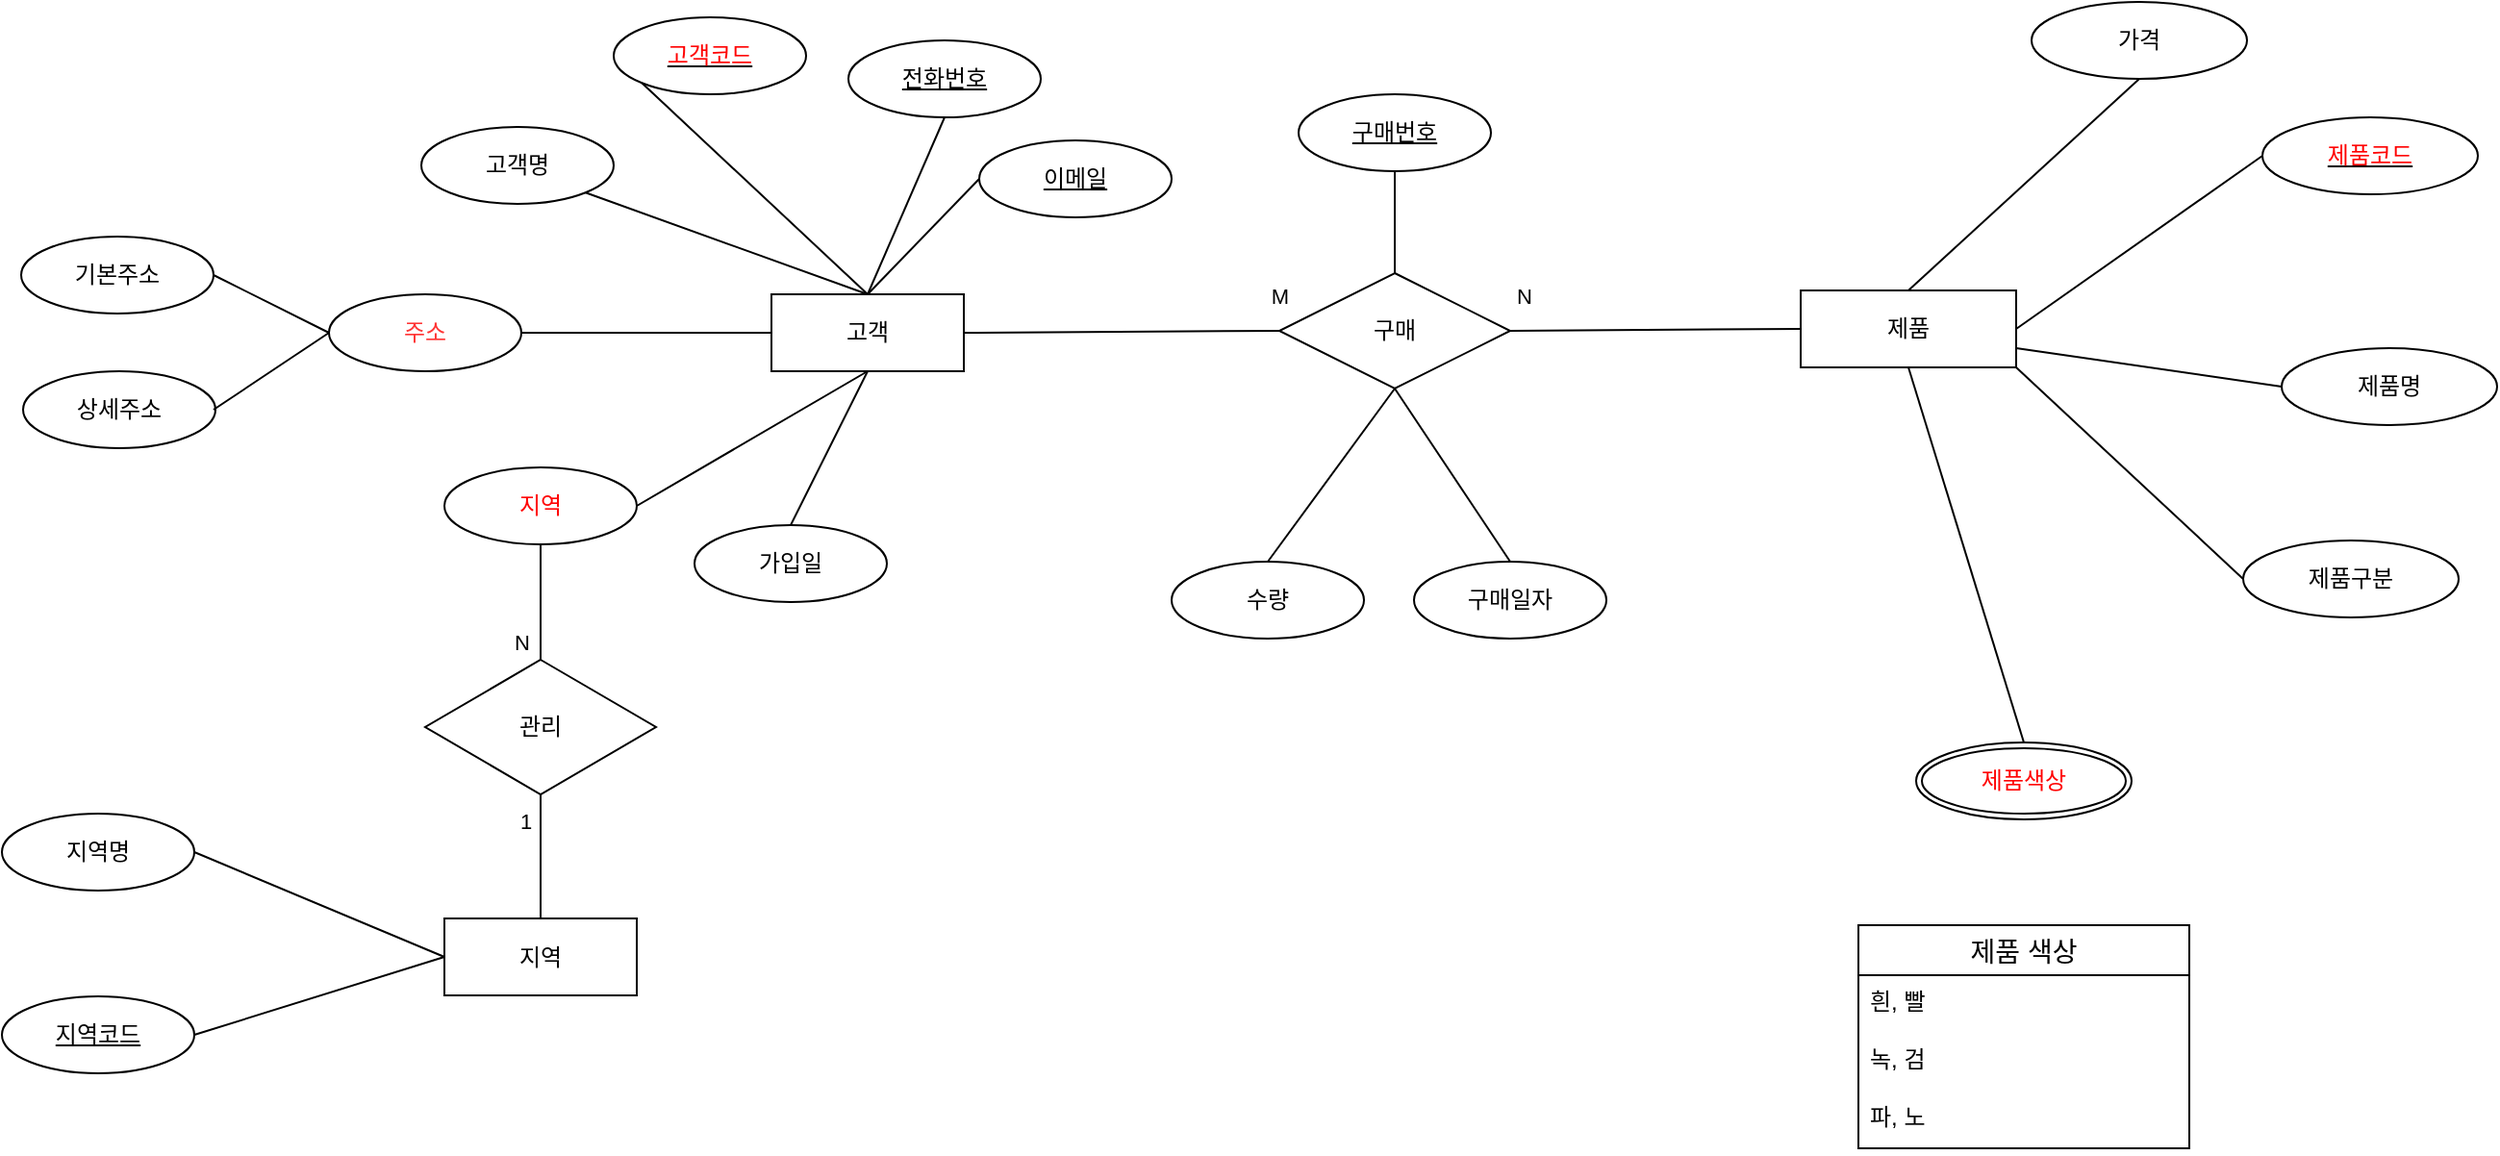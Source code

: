<mxfile version="24.7.10">
  <diagram name="Page-1" id="nMBbxDUjAfHUpeJspCzN">
    <mxGraphModel dx="2214" dy="852" grid="1" gridSize="10" guides="1" tooltips="1" connect="1" arrows="1" fold="1" page="1" pageScale="1" pageWidth="827" pageHeight="1169" math="0" shadow="0">
      <root>
        <mxCell id="0" />
        <mxCell id="1" parent="0" />
        <mxCell id="_SpvPNpIJ2IMHcFdNzPI-2" value="고객" style="whiteSpace=wrap;html=1;align=center;" vertex="1" parent="1">
          <mxGeometry x="240" y="220" width="100" height="40" as="geometry" />
        </mxCell>
        <mxCell id="_SpvPNpIJ2IMHcFdNzPI-3" value="전화번호" style="ellipse;whiteSpace=wrap;html=1;align=center;fontStyle=4;" vertex="1" parent="1">
          <mxGeometry x="280" y="88" width="100" height="40" as="geometry" />
        </mxCell>
        <mxCell id="_SpvPNpIJ2IMHcFdNzPI-4" value="이메일" style="ellipse;whiteSpace=wrap;html=1;align=center;fontStyle=4;" vertex="1" parent="1">
          <mxGeometry x="348" y="140" width="100" height="40" as="geometry" />
        </mxCell>
        <mxCell id="_SpvPNpIJ2IMHcFdNzPI-5" value="고객명" style="ellipse;whiteSpace=wrap;html=1;align=center;" vertex="1" parent="1">
          <mxGeometry x="58" y="133" width="100" height="40" as="geometry" />
        </mxCell>
        <mxCell id="_SpvPNpIJ2IMHcFdNzPI-6" value="&lt;font color=&quot;#ff3333&quot;&gt;주소&lt;/font&gt;" style="ellipse;whiteSpace=wrap;html=1;align=center;" vertex="1" parent="1">
          <mxGeometry x="10" y="220" width="100" height="40" as="geometry" />
        </mxCell>
        <mxCell id="_SpvPNpIJ2IMHcFdNzPI-7" value="&lt;font color=&quot;#ff0000&quot;&gt;지역&lt;/font&gt;" style="ellipse;whiteSpace=wrap;html=1;align=center;" vertex="1" parent="1">
          <mxGeometry x="70" y="310" width="100" height="40" as="geometry" />
        </mxCell>
        <mxCell id="_SpvPNpIJ2IMHcFdNzPI-9" value="가입일" style="ellipse;whiteSpace=wrap;html=1;align=center;" vertex="1" parent="1">
          <mxGeometry x="200" y="340" width="100" height="40" as="geometry" />
        </mxCell>
        <mxCell id="_SpvPNpIJ2IMHcFdNzPI-10" value="상세주소" style="ellipse;whiteSpace=wrap;html=1;align=center;" vertex="1" parent="1">
          <mxGeometry x="-149" y="260" width="100" height="40" as="geometry" />
        </mxCell>
        <mxCell id="_SpvPNpIJ2IMHcFdNzPI-11" value="기본주소" style="ellipse;whiteSpace=wrap;html=1;align=center;" vertex="1" parent="1">
          <mxGeometry x="-150" y="190" width="100" height="40" as="geometry" />
        </mxCell>
        <mxCell id="_SpvPNpIJ2IMHcFdNzPI-13" value="&lt;font color=&quot;#ff0000&quot;&gt;고객코드&lt;/font&gt;" style="ellipse;whiteSpace=wrap;html=1;align=center;fontStyle=4;" vertex="1" parent="1">
          <mxGeometry x="158" y="76" width="100" height="40" as="geometry" />
        </mxCell>
        <mxCell id="_SpvPNpIJ2IMHcFdNzPI-19" value="" style="endArrow=none;html=1;rounded=0;entryX=0.5;entryY=0;entryDx=0;entryDy=0;exitX=1;exitY=1;exitDx=0;exitDy=0;" edge="1" parent="1" source="_SpvPNpIJ2IMHcFdNzPI-5" target="_SpvPNpIJ2IMHcFdNzPI-2">
          <mxGeometry relative="1" as="geometry">
            <mxPoint x="210" y="149.41" as="sourcePoint" />
            <mxPoint x="370" y="149.41" as="targetPoint" />
          </mxGeometry>
        </mxCell>
        <mxCell id="_SpvPNpIJ2IMHcFdNzPI-24" value="" style="endArrow=none;html=1;rounded=0;entryX=0.5;entryY=0;entryDx=0;entryDy=0;exitX=0.5;exitY=1;exitDx=0;exitDy=0;" edge="1" parent="1" source="_SpvPNpIJ2IMHcFdNzPI-3" target="_SpvPNpIJ2IMHcFdNzPI-2">
          <mxGeometry relative="1" as="geometry">
            <mxPoint x="240" y="179.41" as="sourcePoint" />
            <mxPoint x="320" y="250" as="targetPoint" />
          </mxGeometry>
        </mxCell>
        <mxCell id="_SpvPNpIJ2IMHcFdNzPI-28" value="" style="endArrow=none;html=1;rounded=0;entryX=0.5;entryY=0;entryDx=0;entryDy=0;exitX=0;exitY=0.5;exitDx=0;exitDy=0;" edge="1" parent="1" source="_SpvPNpIJ2IMHcFdNzPI-4" target="_SpvPNpIJ2IMHcFdNzPI-2">
          <mxGeometry relative="1" as="geometry">
            <mxPoint x="360" y="200" as="sourcePoint" />
            <mxPoint x="330" y="260" as="targetPoint" />
          </mxGeometry>
        </mxCell>
        <mxCell id="_SpvPNpIJ2IMHcFdNzPI-29" value="" style="endArrow=none;html=1;rounded=0;entryX=0.5;entryY=0;entryDx=0;entryDy=0;exitX=0;exitY=1;exitDx=0;exitDy=0;" edge="1" parent="1" source="_SpvPNpIJ2IMHcFdNzPI-13" target="_SpvPNpIJ2IMHcFdNzPI-2">
          <mxGeometry relative="1" as="geometry">
            <mxPoint x="390" y="200" as="sourcePoint" />
            <mxPoint x="300" y="230" as="targetPoint" />
          </mxGeometry>
        </mxCell>
        <mxCell id="_SpvPNpIJ2IMHcFdNzPI-30" value="" style="endArrow=none;html=1;rounded=0;entryX=0.5;entryY=1;entryDx=0;entryDy=0;exitX=0.5;exitY=0;exitDx=0;exitDy=0;" edge="1" parent="1" source="_SpvPNpIJ2IMHcFdNzPI-9" target="_SpvPNpIJ2IMHcFdNzPI-2">
          <mxGeometry relative="1" as="geometry">
            <mxPoint x="360" y="320" as="sourcePoint" />
            <mxPoint x="309" y="270" as="targetPoint" />
          </mxGeometry>
        </mxCell>
        <mxCell id="_SpvPNpIJ2IMHcFdNzPI-31" value="" style="endArrow=none;html=1;rounded=0;exitX=1;exitY=0.5;exitDx=0;exitDy=0;" edge="1" parent="1" source="_SpvPNpIJ2IMHcFdNzPI-7">
          <mxGeometry relative="1" as="geometry">
            <mxPoint x="370" y="330" as="sourcePoint" />
            <mxPoint x="290" y="260" as="targetPoint" />
          </mxGeometry>
        </mxCell>
        <mxCell id="_SpvPNpIJ2IMHcFdNzPI-32" value="" style="endArrow=none;html=1;rounded=0;entryX=0;entryY=0.5;entryDx=0;entryDy=0;exitX=1;exitY=0.5;exitDx=0;exitDy=0;" edge="1" parent="1" source="_SpvPNpIJ2IMHcFdNzPI-6" target="_SpvPNpIJ2IMHcFdNzPI-2">
          <mxGeometry relative="1" as="geometry">
            <mxPoint x="380" y="340" as="sourcePoint" />
            <mxPoint x="329" y="290" as="targetPoint" />
          </mxGeometry>
        </mxCell>
        <mxCell id="_SpvPNpIJ2IMHcFdNzPI-33" value="" style="endArrow=none;html=1;rounded=0;entryX=0.592;entryY=1.01;entryDx=0;entryDy=0;exitX=0;exitY=0.5;exitDx=0;exitDy=0;entryPerimeter=0;" edge="1" parent="1" source="_SpvPNpIJ2IMHcFdNzPI-6">
          <mxGeometry relative="1" as="geometry">
            <mxPoint x="1" y="260" as="sourcePoint" />
            <mxPoint x="-50" y="210" as="targetPoint" />
          </mxGeometry>
        </mxCell>
        <mxCell id="_SpvPNpIJ2IMHcFdNzPI-34" value="" style="endArrow=none;html=1;rounded=0;entryX=1;entryY=0.5;entryDx=0;entryDy=0;" edge="1" parent="1">
          <mxGeometry relative="1" as="geometry">
            <mxPoint x="10" y="240" as="sourcePoint" />
            <mxPoint x="-50.0" y="280" as="targetPoint" />
          </mxGeometry>
        </mxCell>
        <mxCell id="_SpvPNpIJ2IMHcFdNzPI-36" value="지역" style="whiteSpace=wrap;html=1;align=center;" vertex="1" parent="1">
          <mxGeometry x="70" y="544.5" width="100" height="40" as="geometry" />
        </mxCell>
        <mxCell id="_SpvPNpIJ2IMHcFdNzPI-37" value="지역명" style="ellipse;whiteSpace=wrap;html=1;align=center;" vertex="1" parent="1">
          <mxGeometry x="-160" y="490" width="100" height="40" as="geometry" />
        </mxCell>
        <mxCell id="_SpvPNpIJ2IMHcFdNzPI-38" value="지역코드" style="ellipse;whiteSpace=wrap;html=1;align=center;fontStyle=4;" vertex="1" parent="1">
          <mxGeometry x="-160" y="585" width="100" height="40" as="geometry" />
        </mxCell>
        <mxCell id="_SpvPNpIJ2IMHcFdNzPI-40" value="" style="endArrow=none;html=1;rounded=0;entryX=0;entryY=0.5;entryDx=0;entryDy=0;exitX=1;exitY=0.5;exitDx=0;exitDy=0;" edge="1" parent="1" source="_SpvPNpIJ2IMHcFdNzPI-38" target="_SpvPNpIJ2IMHcFdNzPI-36">
          <mxGeometry relative="1" as="geometry">
            <mxPoint x="60" y="489.41" as="sourcePoint" />
            <mxPoint x="220" y="489.41" as="targetPoint" />
          </mxGeometry>
        </mxCell>
        <mxCell id="_SpvPNpIJ2IMHcFdNzPI-42" value="" style="endArrow=none;html=1;rounded=0;entryX=0;entryY=0.5;entryDx=0;entryDy=0;exitX=1;exitY=0.5;exitDx=0;exitDy=0;" edge="1" parent="1" source="_SpvPNpIJ2IMHcFdNzPI-37" target="_SpvPNpIJ2IMHcFdNzPI-36">
          <mxGeometry relative="1" as="geometry">
            <mxPoint x="70" y="410" as="sourcePoint" />
            <mxPoint x="220" y="409.41" as="targetPoint" />
          </mxGeometry>
        </mxCell>
        <mxCell id="_SpvPNpIJ2IMHcFdNzPI-43" value="제품" style="whiteSpace=wrap;html=1;align=center;" vertex="1" parent="1">
          <mxGeometry x="775" y="218" width="112" height="40" as="geometry" />
        </mxCell>
        <mxCell id="_SpvPNpIJ2IMHcFdNzPI-45" value="&lt;font color=&quot;#ff0000&quot;&gt;제품코드&lt;/font&gt;" style="ellipse;whiteSpace=wrap;html=1;align=center;fontStyle=4;" vertex="1" parent="1">
          <mxGeometry x="1015" y="128" width="112" height="40" as="geometry" />
        </mxCell>
        <mxCell id="_SpvPNpIJ2IMHcFdNzPI-46" value="제품명" style="ellipse;whiteSpace=wrap;html=1;align=center;" vertex="1" parent="1">
          <mxGeometry x="1025" y="248" width="112" height="40" as="geometry" />
        </mxCell>
        <mxCell id="_SpvPNpIJ2IMHcFdNzPI-47" value="제품구분" style="ellipse;whiteSpace=wrap;html=1;align=center;" vertex="1" parent="1">
          <mxGeometry x="1005" y="348" width="112" height="40" as="geometry" />
        </mxCell>
        <mxCell id="_SpvPNpIJ2IMHcFdNzPI-48" value="가격" style="ellipse;whiteSpace=wrap;html=1;align=center;" vertex="1" parent="1">
          <mxGeometry x="895" y="68" width="112" height="40" as="geometry" />
        </mxCell>
        <mxCell id="_SpvPNpIJ2IMHcFdNzPI-49" value="&lt;font color=&quot;#ff0000&quot;&gt;제품색상&lt;/font&gt;" style="ellipse;shape=doubleEllipse;margin=3;whiteSpace=wrap;html=1;align=center;" vertex="1" parent="1">
          <mxGeometry x="835" y="453" width="112" height="40" as="geometry" />
        </mxCell>
        <mxCell id="_SpvPNpIJ2IMHcFdNzPI-50" value="" style="endArrow=none;html=1;rounded=0;entryX=0.5;entryY=1;entryDx=0;entryDy=0;exitX=0.5;exitY=0;exitDx=0;exitDy=0;" edge="1" parent="1" source="_SpvPNpIJ2IMHcFdNzPI-43" target="_SpvPNpIJ2IMHcFdNzPI-48">
          <mxGeometry relative="1" as="geometry">
            <mxPoint x="535" y="418" as="sourcePoint" />
            <mxPoint x="695" y="418" as="targetPoint" />
          </mxGeometry>
        </mxCell>
        <mxCell id="_SpvPNpIJ2IMHcFdNzPI-51" value="" style="endArrow=none;html=1;rounded=0;entryX=0.5;entryY=0;entryDx=0;entryDy=0;exitX=0.5;exitY=1;exitDx=0;exitDy=0;" edge="1" parent="1" source="_SpvPNpIJ2IMHcFdNzPI-43" target="_SpvPNpIJ2IMHcFdNzPI-49">
          <mxGeometry relative="1" as="geometry">
            <mxPoint x="565" y="483" as="sourcePoint" />
            <mxPoint x="675" y="408" as="targetPoint" />
          </mxGeometry>
        </mxCell>
        <mxCell id="_SpvPNpIJ2IMHcFdNzPI-52" value="" style="endArrow=none;html=1;rounded=0;entryX=0;entryY=0.5;entryDx=0;entryDy=0;exitX=1;exitY=1;exitDx=0;exitDy=0;" edge="1" parent="1" source="_SpvPNpIJ2IMHcFdNzPI-43" target="_SpvPNpIJ2IMHcFdNzPI-47">
          <mxGeometry relative="1" as="geometry">
            <mxPoint x="885" y="238" as="sourcePoint" />
            <mxPoint x="725" y="448" as="targetPoint" />
          </mxGeometry>
        </mxCell>
        <mxCell id="_SpvPNpIJ2IMHcFdNzPI-53" value="" style="endArrow=none;html=1;rounded=0;exitX=1;exitY=0.75;exitDx=0;exitDy=0;entryX=0;entryY=0.5;entryDx=0;entryDy=0;" edge="1" parent="1" source="_SpvPNpIJ2IMHcFdNzPI-43" target="_SpvPNpIJ2IMHcFdNzPI-46">
          <mxGeometry relative="1" as="geometry">
            <mxPoint x="615" y="508" as="sourcePoint" />
            <mxPoint x="685" y="568" as="targetPoint" />
          </mxGeometry>
        </mxCell>
        <mxCell id="_SpvPNpIJ2IMHcFdNzPI-54" value="" style="endArrow=none;html=1;rounded=0;exitX=1;exitY=0.5;exitDx=0;exitDy=0;entryX=0;entryY=0.5;entryDx=0;entryDy=0;" edge="1" parent="1" source="_SpvPNpIJ2IMHcFdNzPI-43" target="_SpvPNpIJ2IMHcFdNzPI-45">
          <mxGeometry relative="1" as="geometry">
            <mxPoint x="615" y="513" as="sourcePoint" />
            <mxPoint x="1015" y="158" as="targetPoint" />
          </mxGeometry>
        </mxCell>
        <mxCell id="_SpvPNpIJ2IMHcFdNzPI-59" value="제품 색상" style="swimlane;fontStyle=0;childLayout=stackLayout;horizontal=1;startSize=26;horizontalStack=0;resizeParent=1;resizeParentMax=0;resizeLast=0;collapsible=1;marginBottom=0;align=center;fontSize=14;" vertex="1" parent="1">
          <mxGeometry x="805" y="548" width="172" height="116" as="geometry" />
        </mxCell>
        <mxCell id="_SpvPNpIJ2IMHcFdNzPI-60" value="흰, 빨" style="text;strokeColor=none;fillColor=none;spacingLeft=4;spacingRight=4;overflow=hidden;rotatable=0;points=[[0,0.5],[1,0.5]];portConstraint=eastwest;fontSize=12;whiteSpace=wrap;html=1;" vertex="1" parent="_SpvPNpIJ2IMHcFdNzPI-59">
          <mxGeometry y="26" width="172" height="30" as="geometry" />
        </mxCell>
        <mxCell id="_SpvPNpIJ2IMHcFdNzPI-61" value="녹, 검" style="text;strokeColor=none;fillColor=none;spacingLeft=4;spacingRight=4;overflow=hidden;rotatable=0;points=[[0,0.5],[1,0.5]];portConstraint=eastwest;fontSize=12;whiteSpace=wrap;html=1;" vertex="1" parent="_SpvPNpIJ2IMHcFdNzPI-59">
          <mxGeometry y="56" width="172" height="30" as="geometry" />
        </mxCell>
        <mxCell id="_SpvPNpIJ2IMHcFdNzPI-62" value="파, 노" style="text;strokeColor=none;fillColor=none;spacingLeft=4;spacingRight=4;overflow=hidden;rotatable=0;points=[[0,0.5],[1,0.5]];portConstraint=eastwest;fontSize=12;whiteSpace=wrap;html=1;" vertex="1" parent="_SpvPNpIJ2IMHcFdNzPI-59">
          <mxGeometry y="86" width="172" height="30" as="geometry" />
        </mxCell>
        <mxCell id="_SpvPNpIJ2IMHcFdNzPI-63" value="관리" style="shape=rhombus;perimeter=rhombusPerimeter;whiteSpace=wrap;html=1;align=center;" vertex="1" parent="1">
          <mxGeometry x="60" y="410" width="120" height="70" as="geometry" />
        </mxCell>
        <mxCell id="_SpvPNpIJ2IMHcFdNzPI-64" value="" style="endArrow=none;html=1;rounded=0;exitX=0.5;exitY=1;exitDx=0;exitDy=0;entryX=0.5;entryY=0;entryDx=0;entryDy=0;" edge="1" parent="1" source="_SpvPNpIJ2IMHcFdNzPI-63" target="_SpvPNpIJ2IMHcFdNzPI-36">
          <mxGeometry relative="1" as="geometry">
            <mxPoint x="290" y="400" as="sourcePoint" />
            <mxPoint x="450" y="400" as="targetPoint" />
          </mxGeometry>
        </mxCell>
        <mxCell id="_SpvPNpIJ2IMHcFdNzPI-65" value="" style="endArrow=none;html=1;rounded=0;exitX=0.5;exitY=1;exitDx=0;exitDy=0;entryX=0.5;entryY=0;entryDx=0;entryDy=0;" edge="1" parent="1" source="_SpvPNpIJ2IMHcFdNzPI-7" target="_SpvPNpIJ2IMHcFdNzPI-63">
          <mxGeometry relative="1" as="geometry">
            <mxPoint x="130" y="490" as="sourcePoint" />
            <mxPoint x="130" y="555" as="targetPoint" />
          </mxGeometry>
        </mxCell>
        <mxCell id="_SpvPNpIJ2IMHcFdNzPI-79" value="N" style="edgeLabel;html=1;align=center;verticalAlign=middle;resizable=0;points=[];" vertex="1" connectable="0" parent="_SpvPNpIJ2IMHcFdNzPI-65">
          <mxGeometry x="-0.087" y="-3" relative="1" as="geometry">
            <mxPoint x="-7" y="23" as="offset" />
          </mxGeometry>
        </mxCell>
        <mxCell id="_SpvPNpIJ2IMHcFdNzPI-70" value="구매" style="shape=rhombus;perimeter=rhombusPerimeter;whiteSpace=wrap;html=1;align=center;" vertex="1" parent="1">
          <mxGeometry x="504" y="209" width="120" height="60" as="geometry" />
        </mxCell>
        <mxCell id="_SpvPNpIJ2IMHcFdNzPI-71" value="구매번호" style="ellipse;whiteSpace=wrap;html=1;align=center;fontStyle=4;" vertex="1" parent="1">
          <mxGeometry x="514" y="116" width="100" height="40" as="geometry" />
        </mxCell>
        <mxCell id="_SpvPNpIJ2IMHcFdNzPI-72" value="" style="endArrow=none;html=1;rounded=0;entryX=0.5;entryY=1;entryDx=0;entryDy=0;exitX=0.5;exitY=0;exitDx=0;exitDy=0;" edge="1" parent="1" source="_SpvPNpIJ2IMHcFdNzPI-70" target="_SpvPNpIJ2IMHcFdNzPI-71">
          <mxGeometry relative="1" as="geometry">
            <mxPoint x="424" y="319" as="sourcePoint" />
            <mxPoint x="584" y="319" as="targetPoint" />
          </mxGeometry>
        </mxCell>
        <mxCell id="_SpvPNpIJ2IMHcFdNzPI-74" value="수량" style="ellipse;whiteSpace=wrap;html=1;align=center;" vertex="1" parent="1">
          <mxGeometry x="448" y="359" width="100" height="40" as="geometry" />
        </mxCell>
        <mxCell id="_SpvPNpIJ2IMHcFdNzPI-75" value="구매일자" style="ellipse;whiteSpace=wrap;html=1;align=center;" vertex="1" parent="1">
          <mxGeometry x="574" y="359" width="100" height="40" as="geometry" />
        </mxCell>
        <mxCell id="_SpvPNpIJ2IMHcFdNzPI-76" value="" style="endArrow=none;html=1;rounded=0;entryX=0.5;entryY=0;entryDx=0;entryDy=0;exitX=0.5;exitY=1;exitDx=0;exitDy=0;" edge="1" parent="1" source="_SpvPNpIJ2IMHcFdNzPI-70" target="_SpvPNpIJ2IMHcFdNzPI-75">
          <mxGeometry relative="1" as="geometry">
            <mxPoint x="574" y="219" as="sourcePoint" />
            <mxPoint x="624" y="189" as="targetPoint" />
          </mxGeometry>
        </mxCell>
        <mxCell id="_SpvPNpIJ2IMHcFdNzPI-77" value="" style="endArrow=none;html=1;rounded=0;entryX=0.5;entryY=0;entryDx=0;entryDy=0;exitX=0.5;exitY=1;exitDx=0;exitDy=0;" edge="1" parent="1" source="_SpvPNpIJ2IMHcFdNzPI-70" target="_SpvPNpIJ2IMHcFdNzPI-74">
          <mxGeometry relative="1" as="geometry">
            <mxPoint x="574" y="279" as="sourcePoint" />
            <mxPoint x="634" y="369" as="targetPoint" />
          </mxGeometry>
        </mxCell>
        <mxCell id="_SpvPNpIJ2IMHcFdNzPI-80" value="1" style="edgeLabel;html=1;align=center;verticalAlign=middle;resizable=0;points=[];" vertex="1" connectable="0" parent="1">
          <mxGeometry x="120" y="350.0" as="geometry">
            <mxPoint x="-8" y="144" as="offset" />
          </mxGeometry>
        </mxCell>
        <mxCell id="_SpvPNpIJ2IMHcFdNzPI-81" value="" style="endArrow=none;html=1;rounded=0;exitX=1;exitY=0.5;exitDx=0;exitDy=0;entryX=0;entryY=0.5;entryDx=0;entryDy=0;" edge="1" parent="1" source="_SpvPNpIJ2IMHcFdNzPI-2" target="_SpvPNpIJ2IMHcFdNzPI-70">
          <mxGeometry relative="1" as="geometry">
            <mxPoint x="520" y="410" as="sourcePoint" />
            <mxPoint x="680" y="410" as="targetPoint" />
          </mxGeometry>
        </mxCell>
        <mxCell id="_SpvPNpIJ2IMHcFdNzPI-86" value="M" style="edgeLabel;html=1;align=center;verticalAlign=middle;resizable=0;points=[];" vertex="1" connectable="0" parent="_SpvPNpIJ2IMHcFdNzPI-81">
          <mxGeometry x="0.474" y="-1" relative="1" as="geometry">
            <mxPoint x="43" y="-20" as="offset" />
          </mxGeometry>
        </mxCell>
        <mxCell id="_SpvPNpIJ2IMHcFdNzPI-82" value="" style="endArrow=none;html=1;rounded=0;exitX=1;exitY=0.5;exitDx=0;exitDy=0;entryX=0;entryY=0.5;entryDx=0;entryDy=0;" edge="1" parent="1" source="_SpvPNpIJ2IMHcFdNzPI-70" target="_SpvPNpIJ2IMHcFdNzPI-43">
          <mxGeometry relative="1" as="geometry">
            <mxPoint x="350" y="250" as="sourcePoint" />
            <mxPoint x="428" y="346" as="targetPoint" />
          </mxGeometry>
        </mxCell>
        <mxCell id="_SpvPNpIJ2IMHcFdNzPI-83" value="N" style="edgeLabel;html=1;align=center;verticalAlign=middle;resizable=0;points=[];" vertex="1" connectable="0" parent="1">
          <mxGeometry x="208" y="309.999" as="geometry">
            <mxPoint x="423" y="-89" as="offset" />
          </mxGeometry>
        </mxCell>
      </root>
    </mxGraphModel>
  </diagram>
</mxfile>
